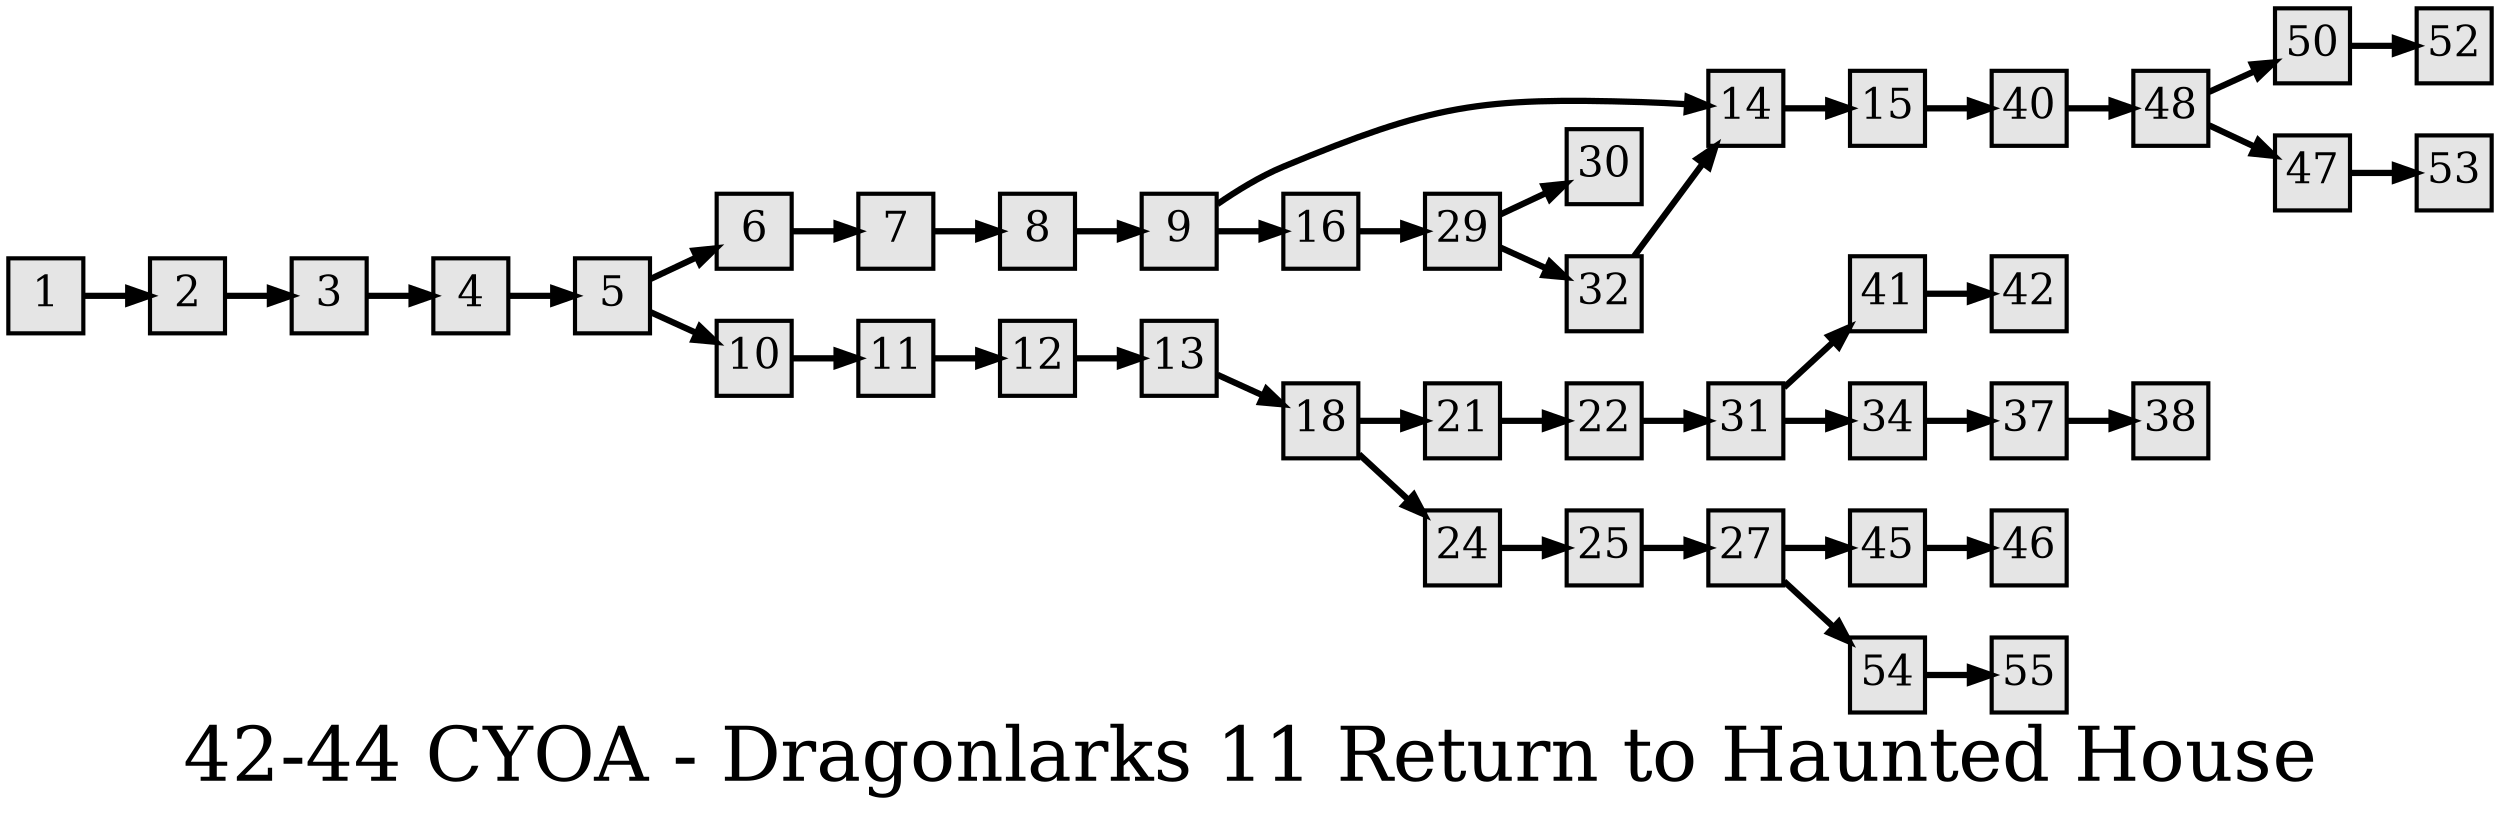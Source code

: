digraph g{
  graph [ label="42-44 CYOA - Dragonlarks 11 Return to Haunted House" rankdir=LR, ordering=out, fontsize=36, nodesep="0.35", ranksep="0.45"];
  node  [shape=rect, penwidth=2, fontsize=20, style=filled, fillcolor=grey90, margin="0,0", labelfloat=true, regular=true, fixedsize=true];
  edge  [labelfloat=true, penwidth=3, fontsize=12];
  
  1 -> 2;
  2 -> 3;
  3 -> 4;
  4 -> 5;
  5 -> 6;
  5 -> 10;
  6 -> 7;
  7 -> 8;
  8 -> 9;
  9 -> 14;
  9 -> 16;
  10 -> 11;
  11 -> 12;
  12 -> 13;
  13 -> 18;
  14 -> 15;
  15 -> 40;
  16 -> 29;
  18 -> 21;
  18 -> 24;
  21 -> 22;
  22 -> 31;
  24 -> 25;
  25 -> 27;
  27 -> 45;
  27 -> 54;
  29 -> 30;
  29 -> 32;
  31 -> 41;
  31 -> 34;
  32 -> 14;
  34 -> 37;
  37 -> 38;
  40 -> 48;
  41 -> 42;
  45 -> 46;
  47 -> 53;
  48 -> 50;
  48 -> 47;
  50 -> 52;
  54 -> 55;
}

